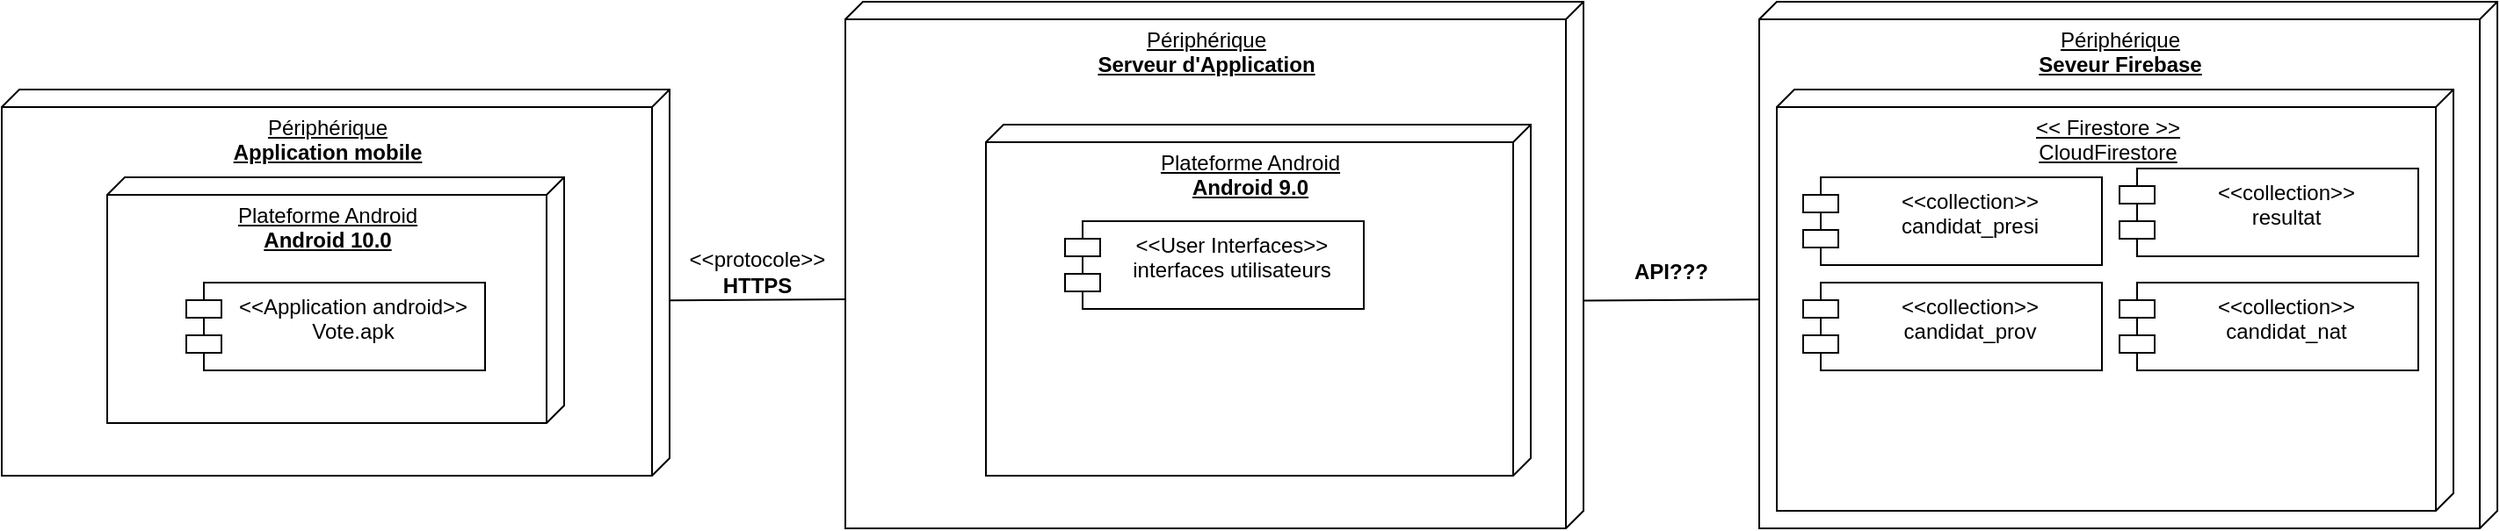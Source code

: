 <mxfile version="13.9.9" type="device"><diagram id="kgpKYQtTHZ0yAKxKKP6v" name="Page-1"><mxGraphModel dx="1903" dy="866" grid="1" gridSize="10" guides="1" tooltips="1" connect="1" arrows="1" fold="1" page="1" pageScale="1" pageWidth="850" pageHeight="1100" math="0" shadow="0"><root><mxCell id="0"/><mxCell id="1" parent="0"/><mxCell id="09UEjaoswpl9dZPT5AZl-5" value="Périphérique&lt;br&gt;&lt;b&gt;Serveur d'Application&lt;/b&gt;" style="verticalAlign=top;align=center;spacingTop=8;spacingLeft=2;spacingRight=12;shape=cube;size=10;direction=south;fontStyle=4;html=1;rounded=1;glass=0;" vertex="1" parent="1"><mxGeometry x="570" y="190" width="420" height="300" as="geometry"/></mxCell><mxCell id="09UEjaoswpl9dZPT5AZl-6" value="Plateforme Android&lt;br&gt;&lt;b&gt;Android 9.0&lt;/b&gt;" style="verticalAlign=top;align=center;spacingTop=8;spacingLeft=2;spacingRight=12;shape=cube;size=10;direction=south;fontStyle=4;html=1;rounded=1;glass=0;" vertex="1" parent="1"><mxGeometry x="650" y="260" width="310" height="200" as="geometry"/></mxCell><mxCell id="09UEjaoswpl9dZPT5AZl-7" value="&lt;&lt;User Interfaces&gt;&gt;&#10;interfaces utilisateurs&#10;" style="shape=module;align=left;spacingLeft=20;align=center;verticalAlign=top;rounded=1;glass=0;fontStyle=0" vertex="1" parent="1"><mxGeometry x="695" y="315" width="170" height="50" as="geometry"/></mxCell><mxCell id="09UEjaoswpl9dZPT5AZl-15" value="" style="group" vertex="1" connectable="0" parent="1"><mxGeometry x="90" y="240" width="380" height="220" as="geometry"/></mxCell><mxCell id="09UEjaoswpl9dZPT5AZl-2" value="Périphérique&lt;br&gt;&lt;b&gt;Application mobile&lt;/b&gt;" style="verticalAlign=top;align=center;spacingTop=8;spacingLeft=2;spacingRight=12;shape=cube;size=10;direction=south;fontStyle=4;html=1;rounded=1;glass=0;" vertex="1" parent="09UEjaoswpl9dZPT5AZl-15"><mxGeometry width="380" height="220" as="geometry"/></mxCell><mxCell id="09UEjaoswpl9dZPT5AZl-3" value="Plateforme Android&lt;br&gt;&lt;b&gt;Android 10.0&lt;/b&gt;" style="verticalAlign=top;align=center;spacingTop=8;spacingLeft=2;spacingRight=12;shape=cube;size=10;direction=south;fontStyle=4;html=1;rounded=1;glass=0;" vertex="1" parent="09UEjaoswpl9dZPT5AZl-15"><mxGeometry x="60" y="50" width="260" height="140" as="geometry"/></mxCell><mxCell id="09UEjaoswpl9dZPT5AZl-4" value="&lt;&lt;Application android&gt;&gt;&#10;Vote.apk&#10;" style="shape=module;align=left;spacingLeft=20;align=center;verticalAlign=top;rounded=1;glass=0;fontStyle=0" vertex="1" parent="09UEjaoswpl9dZPT5AZl-15"><mxGeometry x="105" y="110" width="170" height="50" as="geometry"/></mxCell><mxCell id="09UEjaoswpl9dZPT5AZl-16" value="" style="endArrow=none;html=1;strokeColor=#000000;exitX=0.546;exitY=-0.001;exitDx=0;exitDy=0;exitPerimeter=0;entryX=0.565;entryY=0.999;entryDx=0;entryDy=0;entryPerimeter=0;" edge="1" parent="1" source="09UEjaoswpl9dZPT5AZl-2" target="09UEjaoswpl9dZPT5AZl-5"><mxGeometry width="50" height="50" relative="1" as="geometry"><mxPoint x="480" y="360" as="sourcePoint"/><mxPoint x="560" y="360" as="targetPoint"/></mxGeometry></mxCell><mxCell id="09UEjaoswpl9dZPT5AZl-17" value="&amp;lt;&amp;lt;protocole&amp;gt;&amp;gt;&lt;br&gt;&lt;div&gt;&lt;span&gt;&lt;b&gt;HTTPS&lt;/b&gt;&lt;/span&gt;&lt;/div&gt;" style="text;html=1;strokeColor=none;fillColor=none;align=center;verticalAlign=middle;whiteSpace=wrap;rounded=0;glass=0;" vertex="1" parent="1"><mxGeometry x="500" y="334" width="40" height="20" as="geometry"/></mxCell><mxCell id="09UEjaoswpl9dZPT5AZl-18" value="" style="group" vertex="1" connectable="0" parent="1"><mxGeometry x="1090" y="190" width="420" height="300" as="geometry"/></mxCell><mxCell id="09UEjaoswpl9dZPT5AZl-8" value="Périphérique&lt;br&gt;&lt;b&gt;Seveur&amp;nbsp;&lt;/b&gt;&lt;b&gt;Firebase&lt;/b&gt;" style="verticalAlign=top;align=center;spacingTop=8;spacingLeft=2;spacingRight=12;shape=cube;size=10;direction=south;fontStyle=4;html=1;rounded=1;glass=0;" vertex="1" parent="09UEjaoswpl9dZPT5AZl-18"><mxGeometry width="420" height="300" as="geometry"/></mxCell><mxCell id="09UEjaoswpl9dZPT5AZl-14" value="" style="group" vertex="1" connectable="0" parent="09UEjaoswpl9dZPT5AZl-18"><mxGeometry x="10" y="50" width="385" height="240" as="geometry"/></mxCell><mxCell id="09UEjaoswpl9dZPT5AZl-9" value="&amp;lt;&amp;lt; Firestore &amp;gt;&amp;gt;&lt;br&gt;CloudFirestore&lt;br&gt;" style="verticalAlign=top;align=center;spacingTop=8;spacingLeft=2;spacingRight=12;shape=cube;size=10;direction=south;fontStyle=4;html=1;rounded=1;glass=0;" vertex="1" parent="09UEjaoswpl9dZPT5AZl-14"><mxGeometry width="385" height="240" as="geometry"/></mxCell><mxCell id="09UEjaoswpl9dZPT5AZl-10" value="&lt;&lt;collection&gt;&gt;&#10;candidat_presi&#10;" style="shape=module;align=left;spacingLeft=20;align=center;verticalAlign=top;rounded=1;glass=0;fontStyle=0" vertex="1" parent="09UEjaoswpl9dZPT5AZl-14"><mxGeometry x="15" y="50" width="170" height="50" as="geometry"/></mxCell><mxCell id="09UEjaoswpl9dZPT5AZl-11" value="&lt;&lt;collection&gt;&gt;&#10;candidat_prov&#10;" style="shape=module;align=left;spacingLeft=20;align=center;verticalAlign=top;rounded=1;glass=0;fontStyle=0" vertex="1" parent="09UEjaoswpl9dZPT5AZl-14"><mxGeometry x="15" y="110" width="170" height="50" as="geometry"/></mxCell><mxCell id="09UEjaoswpl9dZPT5AZl-12" value="&lt;&lt;collection&gt;&gt;&#10;candidat_nat&#10;" style="shape=module;align=left;spacingLeft=20;align=center;verticalAlign=top;rounded=1;glass=0;fontStyle=0" vertex="1" parent="09UEjaoswpl9dZPT5AZl-14"><mxGeometry x="195" y="110" width="170" height="50" as="geometry"/></mxCell><mxCell id="09UEjaoswpl9dZPT5AZl-13" value="&lt;&lt;collection&gt;&gt;&#10;resultat" style="shape=module;align=left;spacingLeft=20;align=center;verticalAlign=top;rounded=1;glass=0;fontStyle=0" vertex="1" parent="09UEjaoswpl9dZPT5AZl-14"><mxGeometry x="195" y="45" width="170" height="50" as="geometry"/></mxCell><mxCell id="09UEjaoswpl9dZPT5AZl-19" value="" style="endArrow=none;html=1;strokeColor=#000000;exitX=0.546;exitY=-0.001;exitDx=0;exitDy=0;exitPerimeter=0;entryX=0.565;entryY=0.999;entryDx=0;entryDy=0;entryPerimeter=0;" edge="1" parent="1"><mxGeometry width="50" height="50" relative="1" as="geometry"><mxPoint x="989.96" y="360.28" as="sourcePoint"/><mxPoint x="1090.0" y="359.66" as="targetPoint"/></mxGeometry></mxCell><mxCell id="09UEjaoswpl9dZPT5AZl-21" value="API???" style="text;html=1;strokeColor=none;fillColor=none;align=center;verticalAlign=middle;whiteSpace=wrap;rounded=0;glass=0;fontStyle=1" vertex="1" parent="1"><mxGeometry x="1020" y="334" width="40" height="20" as="geometry"/></mxCell></root></mxGraphModel></diagram></mxfile>